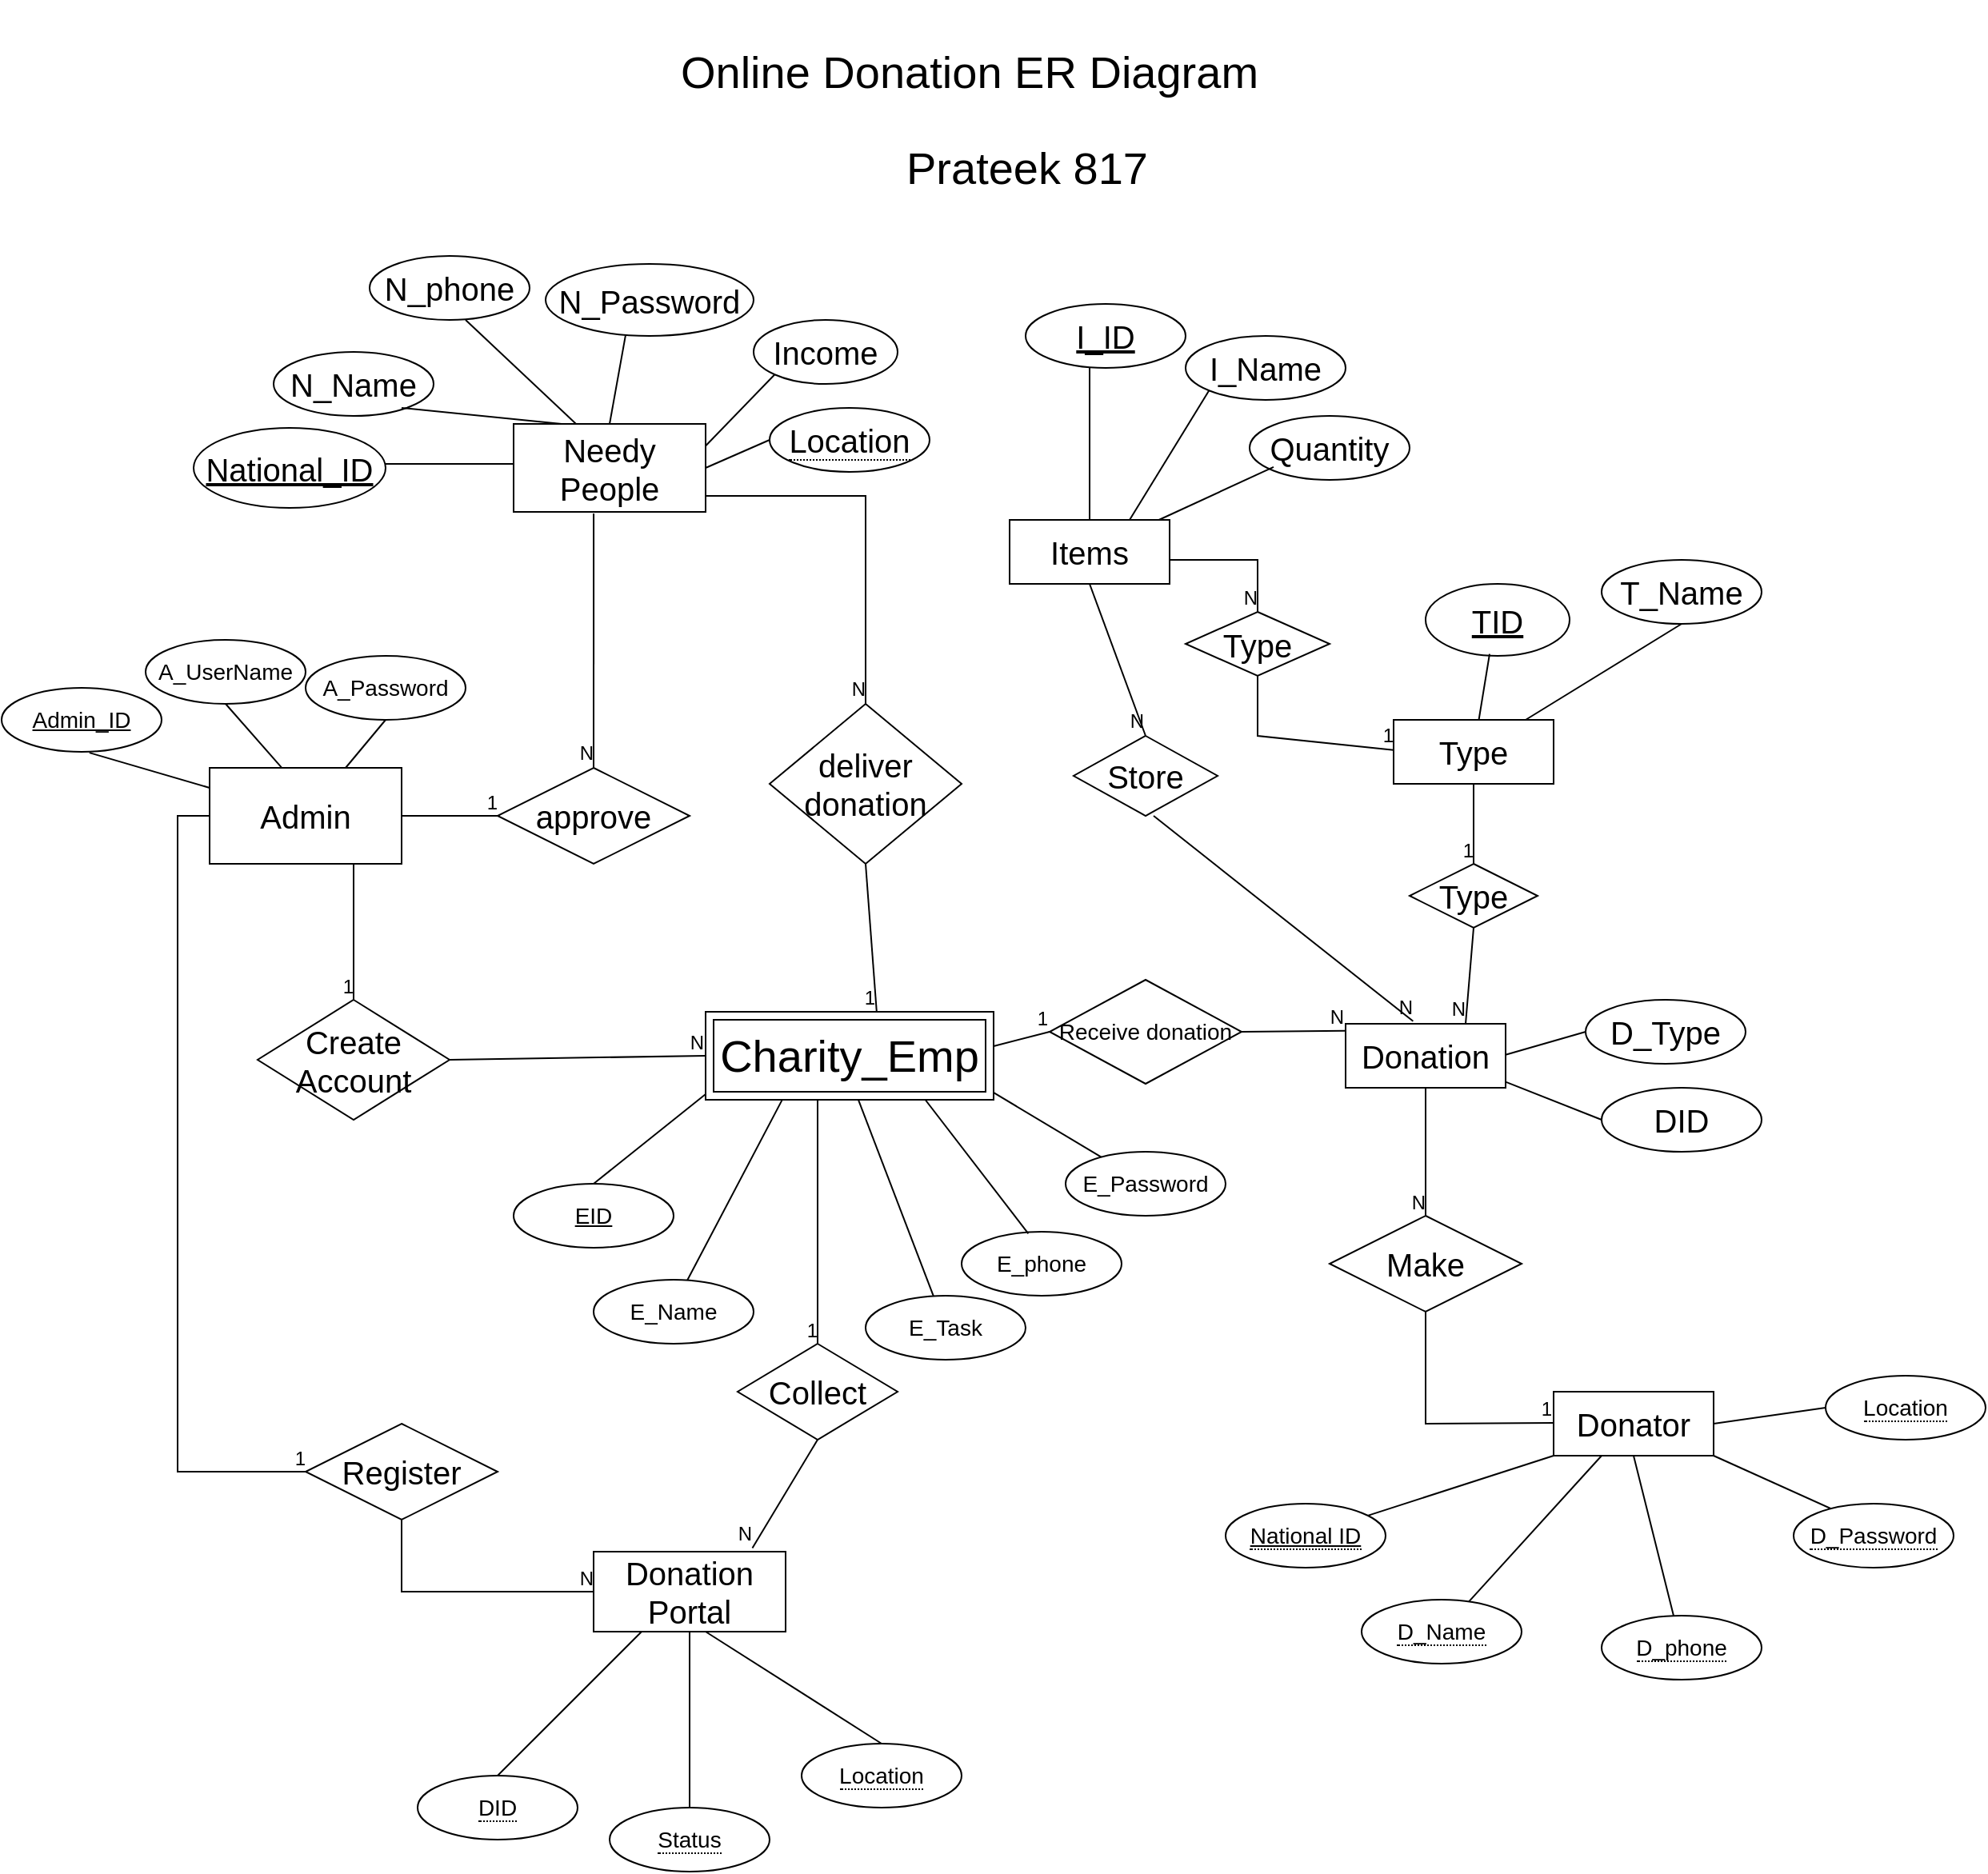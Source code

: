 <mxfile version="14.4.2" type="github">
  <diagram id="R2lEEEUBdFMjLlhIrx00" name="Page-1">
    <mxGraphModel dx="2604" dy="1660" grid="1" gridSize="10" guides="1" tooltips="1" connect="1" arrows="1" fold="1" page="0" pageScale="1" pageWidth="850" pageHeight="1100" math="0" shadow="0" extFonts="Permanent Marker^https://fonts.googleapis.com/css?family=Permanent+Marker">
      <root>
        <mxCell id="0" />
        <mxCell id="1" parent="0" />
        <mxCell id="oWGPLextWkkVd9E027HA-19" value="Donation" style="whiteSpace=wrap;html=1;align=center;fontSize=20;" vertex="1" parent="1">
          <mxGeometry x="610" y="390" width="100" height="40" as="geometry" />
        </mxCell>
        <mxCell id="oWGPLextWkkVd9E027HA-21" value="Donation Portal" style="whiteSpace=wrap;html=1;align=center;fontSize=20;" vertex="1" parent="1">
          <mxGeometry x="140" y="720" width="120" height="50" as="geometry" />
        </mxCell>
        <mxCell id="oWGPLextWkkVd9E027HA-22" value="Admin" style="whiteSpace=wrap;html=1;align=center;fontSize=20;" vertex="1" parent="1">
          <mxGeometry x="-100" y="230" width="120" height="60" as="geometry" />
        </mxCell>
        <mxCell id="oWGPLextWkkVd9E027HA-23" value="Needy People" style="whiteSpace=wrap;html=1;align=center;fontSize=20;" vertex="1" parent="1">
          <mxGeometry x="90" y="15" width="120" height="55" as="geometry" />
        </mxCell>
        <mxCell id="oWGPLextWkkVd9E027HA-24" value="Items" style="whiteSpace=wrap;html=1;align=center;fontSize=20;" vertex="1" parent="1">
          <mxGeometry x="400" y="75" width="100" height="40" as="geometry" />
        </mxCell>
        <mxCell id="oWGPLextWkkVd9E027HA-25" value="Type" style="whiteSpace=wrap;html=1;align=center;fontSize=20;" vertex="1" parent="1">
          <mxGeometry x="640" y="200" width="100" height="40" as="geometry" />
        </mxCell>
        <mxCell id="oWGPLextWkkVd9E027HA-27" value="Donator" style="whiteSpace=wrap;html=1;align=center;fontSize=20;" vertex="1" parent="1">
          <mxGeometry x="740" y="620" width="100" height="40" as="geometry" />
        </mxCell>
        <mxCell id="oWGPLextWkkVd9E027HA-28" value="Make" style="shape=rhombus;perimeter=rhombusPerimeter;whiteSpace=wrap;html=1;align=center;fontSize=20;" vertex="1" parent="1">
          <mxGeometry x="600" y="510" width="120" height="60" as="geometry" />
        </mxCell>
        <mxCell id="oWGPLextWkkVd9E027HA-30" value="Collect" style="shape=rhombus;perimeter=rhombusPerimeter;whiteSpace=wrap;html=1;align=center;fontSize=20;" vertex="1" parent="1">
          <mxGeometry x="230" y="590" width="100" height="60" as="geometry" />
        </mxCell>
        <mxCell id="oWGPLextWkkVd9E027HA-31" value="Register" style="shape=rhombus;perimeter=rhombusPerimeter;whiteSpace=wrap;html=1;align=center;fontSize=20;" vertex="1" parent="1">
          <mxGeometry x="-40" y="640" width="120" height="60" as="geometry" />
        </mxCell>
        <mxCell id="oWGPLextWkkVd9E027HA-32" value="Create Account" style="shape=rhombus;perimeter=rhombusPerimeter;whiteSpace=wrap;html=1;align=center;fontSize=20;" vertex="1" parent="1">
          <mxGeometry x="-70" y="375" width="120" height="75" as="geometry" />
        </mxCell>
        <mxCell id="oWGPLextWkkVd9E027HA-33" value="Receive donation" style="shape=rhombus;perimeter=rhombusPerimeter;whiteSpace=wrap;html=1;align=center;fontSize=14;" vertex="1" parent="1">
          <mxGeometry x="425" y="362.5" width="120" height="65" as="geometry" />
        </mxCell>
        <mxCell id="oWGPLextWkkVd9E027HA-38" value="" style="endArrow=none;html=1;rounded=0;fontSize=20;exitX=0.5;exitY=1;exitDx=0;exitDy=0;" edge="1" parent="1" source="oWGPLextWkkVd9E027HA-28">
          <mxGeometry relative="1" as="geometry">
            <mxPoint x="580" y="639.5" as="sourcePoint" />
            <mxPoint x="740" y="639.5" as="targetPoint" />
            <Array as="points">
              <mxPoint x="660" y="640" />
            </Array>
          </mxGeometry>
        </mxCell>
        <mxCell id="oWGPLextWkkVd9E027HA-39" value="1" style="resizable=0;html=1;align=right;verticalAlign=bottom;" connectable="0" vertex="1" parent="oWGPLextWkkVd9E027HA-38">
          <mxGeometry x="1" relative="1" as="geometry" />
        </mxCell>
        <mxCell id="oWGPLextWkkVd9E027HA-40" value="" style="endArrow=none;html=1;rounded=0;fontSize=20;entryX=0.5;entryY=0;entryDx=0;entryDy=0;exitX=0.5;exitY=1;exitDx=0;exitDy=0;" edge="1" parent="1" source="oWGPLextWkkVd9E027HA-19" target="oWGPLextWkkVd9E027HA-28">
          <mxGeometry relative="1" as="geometry">
            <mxPoint x="660" y="440" as="sourcePoint" />
            <mxPoint x="730" y="470" as="targetPoint" />
          </mxGeometry>
        </mxCell>
        <mxCell id="oWGPLextWkkVd9E027HA-41" value="N" style="resizable=0;html=1;align=right;verticalAlign=bottom;" connectable="0" vertex="1" parent="oWGPLextWkkVd9E027HA-40">
          <mxGeometry x="1" relative="1" as="geometry" />
        </mxCell>
        <mxCell id="oWGPLextWkkVd9E027HA-42" value="Type" style="shape=rhombus;perimeter=rhombusPerimeter;whiteSpace=wrap;html=1;align=center;fontSize=20;" vertex="1" parent="1">
          <mxGeometry x="650" y="290" width="80" height="40" as="geometry" />
        </mxCell>
        <mxCell id="oWGPLextWkkVd9E027HA-43" value="D_Type" style="ellipse;whiteSpace=wrap;html=1;align=center;fontSize=20;" vertex="1" parent="1">
          <mxGeometry x="760" y="375" width="100" height="40" as="geometry" />
        </mxCell>
        <mxCell id="oWGPLextWkkVd9E027HA-44" value="DID" style="ellipse;whiteSpace=wrap;html=1;align=center;fontSize=20;" vertex="1" parent="1">
          <mxGeometry x="770" y="430" width="100" height="40" as="geometry" />
        </mxCell>
        <mxCell id="oWGPLextWkkVd9E027HA-46" value="TID" style="ellipse;whiteSpace=wrap;html=1;align=center;fontStyle=4;fontSize=20;" vertex="1" parent="1">
          <mxGeometry x="660" y="115" width="90" height="45" as="geometry" />
        </mxCell>
        <mxCell id="oWGPLextWkkVd9E027HA-47" value="T_Name" style="ellipse;whiteSpace=wrap;html=1;align=center;fontStyle=0;fontSize=20;" vertex="1" parent="1">
          <mxGeometry x="770" y="100" width="100" height="40" as="geometry" />
        </mxCell>
        <mxCell id="oWGPLextWkkVd9E027HA-48" value="Type" style="shape=rhombus;perimeter=rhombusPerimeter;whiteSpace=wrap;html=1;align=center;fontSize=20;" vertex="1" parent="1">
          <mxGeometry x="510" y="132.5" width="90" height="40" as="geometry" />
        </mxCell>
        <mxCell id="oWGPLextWkkVd9E027HA-49" value="Store" style="shape=rhombus;perimeter=rhombusPerimeter;whiteSpace=wrap;html=1;align=center;fontSize=20;" vertex="1" parent="1">
          <mxGeometry x="440" y="210" width="90" height="50" as="geometry" />
        </mxCell>
        <mxCell id="oWGPLextWkkVd9E027HA-50" value="N_phone" style="ellipse;whiteSpace=wrap;html=1;align=center;fontSize=20;" vertex="1" parent="1">
          <mxGeometry y="-90" width="100" height="40" as="geometry" />
        </mxCell>
        <mxCell id="oWGPLextWkkVd9E027HA-51" value="N_Password" style="ellipse;whiteSpace=wrap;html=1;align=center;fontSize=20;" vertex="1" parent="1">
          <mxGeometry x="110" y="-85" width="130" height="45" as="geometry" />
        </mxCell>
        <mxCell id="oWGPLextWkkVd9E027HA-52" value="N_Name" style="ellipse;whiteSpace=wrap;html=1;align=center;fontSize=20;" vertex="1" parent="1">
          <mxGeometry x="-60" y="-30" width="100" height="40" as="geometry" />
        </mxCell>
        <mxCell id="oWGPLextWkkVd9E027HA-53" value="National_ID" style="ellipse;whiteSpace=wrap;html=1;align=center;fontStyle=4;fontSize=20;" vertex="1" parent="1">
          <mxGeometry x="-110" y="17.5" width="120" height="50" as="geometry" />
        </mxCell>
        <mxCell id="oWGPLextWkkVd9E027HA-54" value="&lt;span style=&quot;border-bottom: 1px dotted&quot;&gt;Location&lt;/span&gt;" style="ellipse;whiteSpace=wrap;html=1;align=center;strokeColor=#000000;fontSize=20;" vertex="1" parent="1">
          <mxGeometry x="250" y="5" width="100" height="40" as="geometry" />
        </mxCell>
        <mxCell id="oWGPLextWkkVd9E027HA-55" value="&lt;span&gt;I_ID&lt;/span&gt;" style="ellipse;whiteSpace=wrap;html=1;align=center;strokeColor=#000000;fontSize=20;fontStyle=4" vertex="1" parent="1">
          <mxGeometry x="410" y="-60" width="100" height="40" as="geometry" />
        </mxCell>
        <mxCell id="oWGPLextWkkVd9E027HA-56" value="I_Name" style="ellipse;whiteSpace=wrap;html=1;align=center;strokeColor=#000000;fontSize=20;" vertex="1" parent="1">
          <mxGeometry x="510" y="-40" width="100" height="40" as="geometry" />
        </mxCell>
        <mxCell id="oWGPLextWkkVd9E027HA-58" value="Quantity" style="ellipse;whiteSpace=wrap;html=1;align=center;strokeColor=#000000;fontSize=20;" vertex="1" parent="1">
          <mxGeometry x="550" y="10" width="100" height="40" as="geometry" />
        </mxCell>
        <mxCell id="oWGPLextWkkVd9E027HA-59" value="Income" style="ellipse;whiteSpace=wrap;html=1;align=center;strokeColor=#000000;fontSize=20;" vertex="1" parent="1">
          <mxGeometry x="240" y="-50" width="90" height="40" as="geometry" />
        </mxCell>
        <mxCell id="oWGPLextWkkVd9E027HA-60" value="approve" style="shape=rhombus;perimeter=rhombusPerimeter;whiteSpace=wrap;html=1;align=center;strokeColor=#000000;fontSize=20;" vertex="1" parent="1">
          <mxGeometry x="80" y="230" width="120" height="60" as="geometry" />
        </mxCell>
        <mxCell id="oWGPLextWkkVd9E027HA-61" value="deliver donation" style="shape=rhombus;perimeter=rhombusPerimeter;whiteSpace=wrap;html=1;align=center;strokeColor=#000000;fontSize=20;" vertex="1" parent="1">
          <mxGeometry x="250" y="190" width="120" height="100" as="geometry" />
        </mxCell>
        <mxCell id="oWGPLextWkkVd9E027HA-62" value="E_Name" style="ellipse;whiteSpace=wrap;html=1;align=center;strokeColor=#000000;fontSize=14;" vertex="1" parent="1">
          <mxGeometry x="140" y="550" width="100" height="40" as="geometry" />
        </mxCell>
        <mxCell id="oWGPLextWkkVd9E027HA-63" value="E_Password" style="ellipse;whiteSpace=wrap;html=1;align=center;strokeColor=#000000;fontSize=14;" vertex="1" parent="1">
          <mxGeometry x="435" y="470" width="100" height="40" as="geometry" />
        </mxCell>
        <mxCell id="oWGPLextWkkVd9E027HA-64" value="E_Task" style="ellipse;whiteSpace=wrap;html=1;align=center;strokeColor=#000000;fontSize=14;" vertex="1" parent="1">
          <mxGeometry x="310" y="560" width="100" height="40" as="geometry" />
        </mxCell>
        <mxCell id="oWGPLextWkkVd9E027HA-65" value="E_phone" style="ellipse;whiteSpace=wrap;html=1;align=center;strokeColor=#000000;fontSize=14;" vertex="1" parent="1">
          <mxGeometry x="370" y="520" width="100" height="40" as="geometry" />
        </mxCell>
        <mxCell id="oWGPLextWkkVd9E027HA-66" value="EID" style="ellipse;whiteSpace=wrap;html=1;align=center;strokeColor=#000000;fontSize=14;fontStyle=4" vertex="1" parent="1">
          <mxGeometry x="90" y="490" width="100" height="40" as="geometry" />
        </mxCell>
        <mxCell id="oWGPLextWkkVd9E027HA-67" value="" style="endArrow=none;html=1;rounded=0;fontSize=14;entryX=0;entryY=0.5;entryDx=0;entryDy=0;exitX=0;exitY=0.5;exitDx=0;exitDy=0;" edge="1" parent="1" source="oWGPLextWkkVd9E027HA-22" target="oWGPLextWkkVd9E027HA-31">
          <mxGeometry relative="1" as="geometry">
            <mxPoint x="260" y="510" as="sourcePoint" />
            <mxPoint x="420" y="510" as="targetPoint" />
            <Array as="points">
              <mxPoint x="-120" y="260" />
              <mxPoint x="-120" y="670" />
            </Array>
          </mxGeometry>
        </mxCell>
        <mxCell id="oWGPLextWkkVd9E027HA-68" value="1" style="resizable=0;html=1;align=right;verticalAlign=bottom;" connectable="0" vertex="1" parent="oWGPLextWkkVd9E027HA-67">
          <mxGeometry x="1" relative="1" as="geometry" />
        </mxCell>
        <mxCell id="oWGPLextWkkVd9E027HA-69" value="" style="endArrow=none;html=1;rounded=0;fontSize=14;entryX=0.5;entryY=0;entryDx=0;entryDy=0;exitX=0.75;exitY=1;exitDx=0;exitDy=0;" edge="1" parent="1" source="oWGPLextWkkVd9E027HA-22" target="oWGPLextWkkVd9E027HA-32">
          <mxGeometry relative="1" as="geometry">
            <mxPoint x="-70" y="310" as="sourcePoint" />
            <mxPoint x="90" y="310" as="targetPoint" />
            <Array as="points">
              <mxPoint x="-10" y="330" />
            </Array>
          </mxGeometry>
        </mxCell>
        <mxCell id="oWGPLextWkkVd9E027HA-70" value="1" style="resizable=0;html=1;align=right;verticalAlign=bottom;" connectable="0" vertex="1" parent="oWGPLextWkkVd9E027HA-69">
          <mxGeometry x="1" relative="1" as="geometry" />
        </mxCell>
        <mxCell id="oWGPLextWkkVd9E027HA-71" value="" style="endArrow=none;html=1;rounded=0;fontSize=14;" edge="1" parent="1">
          <mxGeometry relative="1" as="geometry">
            <mxPoint x="20" y="260" as="sourcePoint" />
            <mxPoint x="80" y="260" as="targetPoint" />
          </mxGeometry>
        </mxCell>
        <mxCell id="oWGPLextWkkVd9E027HA-72" value="1" style="resizable=0;html=1;align=right;verticalAlign=bottom;" connectable="0" vertex="1" parent="oWGPLextWkkVd9E027HA-71">
          <mxGeometry x="1" relative="1" as="geometry" />
        </mxCell>
        <mxCell id="oWGPLextWkkVd9E027HA-73" value="" style="endArrow=none;html=1;rounded=0;fontSize=14;entryX=0.5;entryY=0;entryDx=0;entryDy=0;exitX=0.417;exitY=1.018;exitDx=0;exitDy=0;exitPerimeter=0;" edge="1" parent="1" source="oWGPLextWkkVd9E027HA-23" target="oWGPLextWkkVd9E027HA-60">
          <mxGeometry relative="1" as="geometry">
            <mxPoint x="150" y="129" as="sourcePoint" />
            <mxPoint x="310" y="129" as="targetPoint" />
          </mxGeometry>
        </mxCell>
        <mxCell id="oWGPLextWkkVd9E027HA-74" value="N" style="resizable=0;html=1;align=right;verticalAlign=bottom;" connectable="0" vertex="1" parent="oWGPLextWkkVd9E027HA-73">
          <mxGeometry x="1" relative="1" as="geometry" />
        </mxCell>
        <mxCell id="oWGPLextWkkVd9E027HA-75" value="Admin_ID" style="ellipse;whiteSpace=wrap;html=1;align=center;strokeColor=#000000;fontSize=14;fontStyle=4" vertex="1" parent="1">
          <mxGeometry x="-230" y="180" width="100" height="40" as="geometry" />
        </mxCell>
        <mxCell id="oWGPLextWkkVd9E027HA-76" value="A_UserName" style="ellipse;whiteSpace=wrap;html=1;align=center;strokeColor=#000000;fontSize=14;" vertex="1" parent="1">
          <mxGeometry x="-140" y="150" width="100" height="40" as="geometry" />
        </mxCell>
        <mxCell id="oWGPLextWkkVd9E027HA-77" value="A_Password" style="ellipse;whiteSpace=wrap;html=1;align=center;strokeColor=#000000;fontSize=14;" vertex="1" parent="1">
          <mxGeometry x="-40" y="160" width="100" height="40" as="geometry" />
        </mxCell>
        <mxCell id="oWGPLextWkkVd9E027HA-81" value="" style="endArrow=none;html=1;rounded=0;fontSize=14;exitX=0.549;exitY=1.014;exitDx=0;exitDy=0;exitPerimeter=0;" edge="1" parent="1" source="oWGPLextWkkVd9E027HA-75" target="oWGPLextWkkVd9E027HA-22">
          <mxGeometry relative="1" as="geometry">
            <mxPoint x="-190" y="219.43" as="sourcePoint" />
            <mxPoint x="-30" y="219.43" as="targetPoint" />
          </mxGeometry>
        </mxCell>
        <mxCell id="oWGPLextWkkVd9E027HA-82" value="" style="endArrow=none;html=1;rounded=0;fontSize=14;entryX=0.374;entryY=-0.005;entryDx=0;entryDy=0;entryPerimeter=0;" edge="1" parent="1" target="oWGPLextWkkVd9E027HA-22">
          <mxGeometry relative="1" as="geometry">
            <mxPoint x="-90" y="190" as="sourcePoint" />
            <mxPoint x="70" y="190" as="targetPoint" />
          </mxGeometry>
        </mxCell>
        <mxCell id="oWGPLextWkkVd9E027HA-83" value="" style="endArrow=none;html=1;rounded=0;fontSize=14;" edge="1" parent="1" target="oWGPLextWkkVd9E027HA-22">
          <mxGeometry relative="1" as="geometry">
            <mxPoint x="10" y="200" as="sourcePoint" />
            <mxPoint x="170" y="200" as="targetPoint" />
          </mxGeometry>
        </mxCell>
        <mxCell id="oWGPLextWkkVd9E027HA-84" value="" style="endArrow=none;html=1;rounded=0;fontSize=14;exitX=1;exitY=0.5;exitDx=0;exitDy=0;entryX=0;entryY=0.5;entryDx=0;entryDy=0;" edge="1" parent="1" source="oWGPLextWkkVd9E027HA-32" target="oWGPLextWkkVd9E027HA-157">
          <mxGeometry relative="1" as="geometry">
            <mxPoint x="80" y="394.71" as="sourcePoint" />
            <mxPoint x="240" y="394.71" as="targetPoint" />
          </mxGeometry>
        </mxCell>
        <mxCell id="oWGPLextWkkVd9E027HA-85" value="N" style="resizable=0;html=1;align=right;verticalAlign=bottom;" connectable="0" vertex="1" parent="oWGPLextWkkVd9E027HA-84">
          <mxGeometry x="1" relative="1" as="geometry" />
        </mxCell>
        <mxCell id="oWGPLextWkkVd9E027HA-86" value="" style="endArrow=none;html=1;rounded=0;fontSize=14;" edge="1" parent="1">
          <mxGeometry relative="1" as="geometry">
            <mxPoint x="10" y="40" as="sourcePoint" />
            <mxPoint x="90" y="40" as="targetPoint" />
            <Array as="points">
              <mxPoint x="70" y="40" />
            </Array>
          </mxGeometry>
        </mxCell>
        <mxCell id="oWGPLextWkkVd9E027HA-87" value="" style="endArrow=none;html=1;rounded=0;fontSize=14;entryX=0.25;entryY=0;entryDx=0;entryDy=0;" edge="1" parent="1" target="oWGPLextWkkVd9E027HA-23">
          <mxGeometry relative="1" as="geometry">
            <mxPoint x="20" y="5" as="sourcePoint" />
            <mxPoint x="180" y="5" as="targetPoint" />
          </mxGeometry>
        </mxCell>
        <mxCell id="oWGPLextWkkVd9E027HA-88" value="" style="endArrow=none;html=1;rounded=0;fontSize=14;entryX=0.324;entryY=-0.003;entryDx=0;entryDy=0;entryPerimeter=0;" edge="1" parent="1" target="oWGPLextWkkVd9E027HA-23">
          <mxGeometry relative="1" as="geometry">
            <mxPoint x="60" y="-50" as="sourcePoint" />
            <mxPoint x="130" y="10" as="targetPoint" />
          </mxGeometry>
        </mxCell>
        <mxCell id="oWGPLextWkkVd9E027HA-89" value="" style="endArrow=none;html=1;rounded=0;fontSize=14;entryX=0.5;entryY=0;entryDx=0;entryDy=0;" edge="1" parent="1" target="oWGPLextWkkVd9E027HA-23">
          <mxGeometry relative="1" as="geometry">
            <mxPoint x="160" y="-40.57" as="sourcePoint" />
            <mxPoint x="320" y="-40.57" as="targetPoint" />
          </mxGeometry>
        </mxCell>
        <mxCell id="oWGPLextWkkVd9E027HA-90" value="" style="endArrow=none;html=1;rounded=0;fontSize=14;exitX=1;exitY=0.25;exitDx=0;exitDy=0;entryX=0;entryY=1;entryDx=0;entryDy=0;" edge="1" parent="1" source="oWGPLextWkkVd9E027HA-23" target="oWGPLextWkkVd9E027HA-59">
          <mxGeometry relative="1" as="geometry">
            <mxPoint x="100" y="5" as="sourcePoint" />
            <mxPoint x="260" y="5" as="targetPoint" />
          </mxGeometry>
        </mxCell>
        <mxCell id="oWGPLextWkkVd9E027HA-91" value="" style="endArrow=none;html=1;rounded=0;fontSize=14;exitX=1;exitY=0.5;exitDx=0;exitDy=0;" edge="1" parent="1" source="oWGPLextWkkVd9E027HA-23">
          <mxGeometry relative="1" as="geometry">
            <mxPoint x="220" y="31.25" as="sourcePoint" />
            <mxPoint x="250" y="25" as="targetPoint" />
          </mxGeometry>
        </mxCell>
        <mxCell id="oWGPLextWkkVd9E027HA-92" value="" style="endArrow=none;html=1;rounded=0;fontSize=14;entryX=0.5;entryY=0;entryDx=0;entryDy=0;exitX=1;exitY=0.818;exitDx=0;exitDy=0;exitPerimeter=0;" edge="1" parent="1" source="oWGPLextWkkVd9E027HA-23" target="oWGPLextWkkVd9E027HA-61">
          <mxGeometry relative="1" as="geometry">
            <mxPoint x="190" y="70" as="sourcePoint" />
            <mxPoint x="350" y="70" as="targetPoint" />
            <Array as="points">
              <mxPoint x="310" y="60" />
            </Array>
          </mxGeometry>
        </mxCell>
        <mxCell id="oWGPLextWkkVd9E027HA-93" value="N" style="resizable=0;html=1;align=right;verticalAlign=bottom;" connectable="0" vertex="1" parent="oWGPLextWkkVd9E027HA-92">
          <mxGeometry x="1" relative="1" as="geometry" />
        </mxCell>
        <mxCell id="oWGPLextWkkVd9E027HA-94" value="" style="endArrow=none;html=1;rounded=0;fontSize=14;exitX=0.5;exitY=1;exitDx=0;exitDy=0;entryX=0.594;entryY=0;entryDx=0;entryDy=0;entryPerimeter=0;" edge="1" parent="1" source="oWGPLextWkkVd9E027HA-61" target="oWGPLextWkkVd9E027HA-157">
          <mxGeometry relative="1" as="geometry">
            <mxPoint x="240" y="280" as="sourcePoint" />
            <mxPoint x="309.94" y="370" as="targetPoint" />
            <Array as="points" />
          </mxGeometry>
        </mxCell>
        <mxCell id="oWGPLextWkkVd9E027HA-95" value="1" style="resizable=0;html=1;align=right;verticalAlign=bottom;" connectable="0" vertex="1" parent="oWGPLextWkkVd9E027HA-94">
          <mxGeometry x="1" relative="1" as="geometry" />
        </mxCell>
        <mxCell id="oWGPLextWkkVd9E027HA-96" value="" style="endArrow=none;html=1;rounded=0;fontSize=14;" edge="1" parent="1" target="oWGPLextWkkVd9E027HA-24">
          <mxGeometry relative="1" as="geometry">
            <mxPoint x="450" y="-20" as="sourcePoint" />
            <mxPoint x="610" y="-20" as="targetPoint" />
          </mxGeometry>
        </mxCell>
        <mxCell id="oWGPLextWkkVd9E027HA-97" value="" style="endArrow=none;html=1;rounded=0;fontSize=14;entryX=0.75;entryY=0;entryDx=0;entryDy=0;exitX=0;exitY=1;exitDx=0;exitDy=0;" edge="1" parent="1" source="oWGPLextWkkVd9E027HA-56" target="oWGPLextWkkVd9E027HA-24">
          <mxGeometry relative="1" as="geometry">
            <mxPoint x="570" as="sourcePoint" />
            <mxPoint x="730" as="targetPoint" />
          </mxGeometry>
        </mxCell>
        <mxCell id="oWGPLextWkkVd9E027HA-98" value="" style="endArrow=none;html=1;rounded=0;fontSize=14;" edge="1" parent="1" source="oWGPLextWkkVd9E027HA-24">
          <mxGeometry relative="1" as="geometry">
            <mxPoint x="405" y="41.91" as="sourcePoint" />
            <mxPoint x="565" y="41.91" as="targetPoint" />
          </mxGeometry>
        </mxCell>
        <mxCell id="oWGPLextWkkVd9E027HA-99" value="" style="endArrow=none;html=1;rounded=0;fontSize=14;entryX=0.5;entryY=0;entryDx=0;entryDy=0;" edge="1" parent="1" target="oWGPLextWkkVd9E027HA-48">
          <mxGeometry relative="1" as="geometry">
            <mxPoint x="500" y="100" as="sourcePoint" />
            <mxPoint x="660" y="100" as="targetPoint" />
            <Array as="points">
              <mxPoint x="555" y="100" />
            </Array>
          </mxGeometry>
        </mxCell>
        <mxCell id="oWGPLextWkkVd9E027HA-100" value="N" style="resizable=0;html=1;align=right;verticalAlign=bottom;" connectable="0" vertex="1" parent="oWGPLextWkkVd9E027HA-99">
          <mxGeometry x="1" relative="1" as="geometry" />
        </mxCell>
        <mxCell id="oWGPLextWkkVd9E027HA-101" value="" style="endArrow=none;html=1;rounded=0;fontSize=14;exitX=0.5;exitY=1;exitDx=0;exitDy=0;" edge="1" parent="1" source="oWGPLextWkkVd9E027HA-48">
          <mxGeometry relative="1" as="geometry">
            <mxPoint x="480" y="218.82" as="sourcePoint" />
            <mxPoint x="640" y="218.82" as="targetPoint" />
            <Array as="points">
              <mxPoint x="555" y="210" />
            </Array>
          </mxGeometry>
        </mxCell>
        <mxCell id="oWGPLextWkkVd9E027HA-102" value="1" style="resizable=0;html=1;align=right;verticalAlign=bottom;" connectable="0" vertex="1" parent="oWGPLextWkkVd9E027HA-101">
          <mxGeometry x="1" relative="1" as="geometry" />
        </mxCell>
        <mxCell id="oWGPLextWkkVd9E027HA-103" value="" style="endArrow=none;html=1;rounded=0;fontSize=14;" edge="1" parent="1" target="oWGPLextWkkVd9E027HA-25">
          <mxGeometry relative="1" as="geometry">
            <mxPoint x="700" y="158.82" as="sourcePoint" />
            <mxPoint x="860" y="158.82" as="targetPoint" />
          </mxGeometry>
        </mxCell>
        <mxCell id="oWGPLextWkkVd9E027HA-104" value="" style="endArrow=none;html=1;rounded=0;fontSize=14;" edge="1" parent="1" target="oWGPLextWkkVd9E027HA-25">
          <mxGeometry relative="1" as="geometry">
            <mxPoint x="820" y="140" as="sourcePoint" />
            <mxPoint x="980" y="140" as="targetPoint" />
          </mxGeometry>
        </mxCell>
        <mxCell id="oWGPLextWkkVd9E027HA-105" value="" style="endArrow=none;html=1;rounded=0;fontSize=14;exitX=0.5;exitY=1;exitDx=0;exitDy=0;" edge="1" parent="1" source="oWGPLextWkkVd9E027HA-25" target="oWGPLextWkkVd9E027HA-42">
          <mxGeometry relative="1" as="geometry">
            <mxPoint x="670" y="240" as="sourcePoint" />
            <mxPoint x="830" y="240" as="targetPoint" />
          </mxGeometry>
        </mxCell>
        <mxCell id="oWGPLextWkkVd9E027HA-106" value="1" style="resizable=0;html=1;align=right;verticalAlign=bottom;" connectable="0" vertex="1" parent="oWGPLextWkkVd9E027HA-105">
          <mxGeometry x="1" relative="1" as="geometry" />
        </mxCell>
        <mxCell id="oWGPLextWkkVd9E027HA-109" value="" style="endArrow=none;html=1;rounded=0;fontSize=14;entryX=0.5;entryY=0;entryDx=0;entryDy=0;exitX=0.5;exitY=1;exitDx=0;exitDy=0;" edge="1" parent="1" source="oWGPLextWkkVd9E027HA-24" target="oWGPLextWkkVd9E027HA-49">
          <mxGeometry relative="1" as="geometry">
            <mxPoint x="440" y="115" as="sourcePoint" />
            <mxPoint x="600" y="115" as="targetPoint" />
          </mxGeometry>
        </mxCell>
        <mxCell id="oWGPLextWkkVd9E027HA-110" value="N" style="resizable=0;html=1;align=right;verticalAlign=bottom;" connectable="0" vertex="1" parent="oWGPLextWkkVd9E027HA-109">
          <mxGeometry x="1" relative="1" as="geometry" />
        </mxCell>
        <mxCell id="oWGPLextWkkVd9E027HA-111" value="" style="endArrow=none;html=1;rounded=0;fontSize=14;entryX=0.422;entryY=-0.04;entryDx=0;entryDy=0;entryPerimeter=0;" edge="1" parent="1" target="oWGPLextWkkVd9E027HA-19">
          <mxGeometry relative="1" as="geometry">
            <mxPoint x="490" y="260" as="sourcePoint" />
            <mxPoint x="650" y="260" as="targetPoint" />
          </mxGeometry>
        </mxCell>
        <mxCell id="oWGPLextWkkVd9E027HA-112" value="N" style="resizable=0;html=1;align=right;verticalAlign=bottom;" connectable="0" vertex="1" parent="oWGPLextWkkVd9E027HA-111">
          <mxGeometry x="1" relative="1" as="geometry" />
        </mxCell>
        <mxCell id="oWGPLextWkkVd9E027HA-113" value="" style="endArrow=none;html=1;rounded=0;fontSize=14;entryX=0;entryY=0.5;entryDx=0;entryDy=0;" edge="1" parent="1" target="oWGPLextWkkVd9E027HA-33">
          <mxGeometry relative="1" as="geometry">
            <mxPoint x="390" y="404" as="sourcePoint" />
            <mxPoint x="530" y="394.41" as="targetPoint" />
          </mxGeometry>
        </mxCell>
        <mxCell id="oWGPLextWkkVd9E027HA-114" value="1" style="resizable=0;html=1;align=right;verticalAlign=bottom;" connectable="0" vertex="1" parent="oWGPLextWkkVd9E027HA-113">
          <mxGeometry x="1" relative="1" as="geometry" />
        </mxCell>
        <mxCell id="oWGPLextWkkVd9E027HA-118" value="" style="endArrow=none;html=1;rounded=0;fontSize=14;exitX=1;exitY=0.5;exitDx=0;exitDy=0;" edge="1" parent="1" source="oWGPLextWkkVd9E027HA-33">
          <mxGeometry relative="1" as="geometry">
            <mxPoint x="540" y="394" as="sourcePoint" />
            <mxPoint x="610" y="394.41" as="targetPoint" />
          </mxGeometry>
        </mxCell>
        <mxCell id="oWGPLextWkkVd9E027HA-119" value="N" style="resizable=0;html=1;align=right;verticalAlign=bottom;" connectable="0" vertex="1" parent="oWGPLextWkkVd9E027HA-118">
          <mxGeometry x="1" relative="1" as="geometry" />
        </mxCell>
        <mxCell id="oWGPLextWkkVd9E027HA-121" value="" style="endArrow=none;html=1;rounded=0;fontSize=14;entryX=0;entryY=0.5;entryDx=0;entryDy=0;" edge="1" parent="1" target="oWGPLextWkkVd9E027HA-43">
          <mxGeometry relative="1" as="geometry">
            <mxPoint x="710" y="409.41" as="sourcePoint" />
            <mxPoint x="870" y="409.41" as="targetPoint" />
          </mxGeometry>
        </mxCell>
        <mxCell id="oWGPLextWkkVd9E027HA-122" value="" style="endArrow=none;html=1;rounded=0;fontSize=14;entryX=0;entryY=0.5;entryDx=0;entryDy=0;" edge="1" parent="1" target="oWGPLextWkkVd9E027HA-44">
          <mxGeometry relative="1" as="geometry">
            <mxPoint x="710" y="426.32" as="sourcePoint" />
            <mxPoint x="870" y="426.32" as="targetPoint" />
          </mxGeometry>
        </mxCell>
        <mxCell id="oWGPLextWkkVd9E027HA-123" value="" style="endArrow=none;html=1;rounded=0;fontSize=14;entryX=0.75;entryY=0;entryDx=0;entryDy=0;" edge="1" parent="1" target="oWGPLextWkkVd9E027HA-19">
          <mxGeometry relative="1" as="geometry">
            <mxPoint x="690" y="330" as="sourcePoint" />
            <mxPoint x="850" y="330" as="targetPoint" />
          </mxGeometry>
        </mxCell>
        <mxCell id="oWGPLextWkkVd9E027HA-124" value="N" style="resizable=0;html=1;align=right;verticalAlign=bottom;" connectable="0" vertex="1" parent="oWGPLextWkkVd9E027HA-123">
          <mxGeometry x="1" relative="1" as="geometry" />
        </mxCell>
        <mxCell id="oWGPLextWkkVd9E027HA-125" value="&lt;span style=&quot;border-bottom: 1px dotted&quot;&gt;Location&lt;/span&gt;" style="ellipse;whiteSpace=wrap;html=1;align=center;strokeColor=#000000;fontSize=14;" vertex="1" parent="1">
          <mxGeometry x="910" y="610" width="100" height="40" as="geometry" />
        </mxCell>
        <mxCell id="oWGPLextWkkVd9E027HA-126" value="&lt;span style=&quot;border-bottom: 1px dotted&quot;&gt;D_Password&lt;/span&gt;" style="ellipse;whiteSpace=wrap;html=1;align=center;strokeColor=#000000;fontSize=14;" vertex="1" parent="1">
          <mxGeometry x="890" y="690" width="100" height="40" as="geometry" />
        </mxCell>
        <mxCell id="oWGPLextWkkVd9E027HA-127" value="&lt;span style=&quot;border-bottom: 1px dotted&quot;&gt;D_phone&lt;/span&gt;" style="ellipse;whiteSpace=wrap;html=1;align=center;strokeColor=#000000;fontSize=14;fontStyle=0;" vertex="1" parent="1">
          <mxGeometry x="770" y="760" width="100" height="40" as="geometry" />
        </mxCell>
        <mxCell id="oWGPLextWkkVd9E027HA-128" value="&lt;span style=&quot;border-bottom: 1px dotted&quot;&gt;D_Name&lt;/span&gt;" style="ellipse;whiteSpace=wrap;html=1;align=center;strokeColor=#000000;fontSize=14;" vertex="1" parent="1">
          <mxGeometry x="620" y="750" width="100" height="40" as="geometry" />
        </mxCell>
        <mxCell id="oWGPLextWkkVd9E027HA-129" value="" style="endArrow=none;html=1;rounded=0;fontSize=14;entryX=0;entryY=0.5;entryDx=0;entryDy=0;" edge="1" parent="1" target="oWGPLextWkkVd9E027HA-125">
          <mxGeometry relative="1" as="geometry">
            <mxPoint x="840" y="640" as="sourcePoint" />
            <mxPoint x="920" y="640" as="targetPoint" />
          </mxGeometry>
        </mxCell>
        <mxCell id="oWGPLextWkkVd9E027HA-130" value="" style="endArrow=none;html=1;rounded=0;fontSize=14;entryX=0.5;entryY=0;entryDx=0;entryDy=0;" edge="1" parent="1" target="oWGPLextWkkVd9E027HA-30">
          <mxGeometry relative="1" as="geometry">
            <mxPoint x="280" y="415" as="sourcePoint" />
            <mxPoint x="440" y="415" as="targetPoint" />
          </mxGeometry>
        </mxCell>
        <mxCell id="oWGPLextWkkVd9E027HA-131" value="1" style="resizable=0;html=1;align=right;verticalAlign=bottom;" connectable="0" vertex="1" parent="oWGPLextWkkVd9E027HA-130">
          <mxGeometry x="1" relative="1" as="geometry" />
        </mxCell>
        <mxCell id="oWGPLextWkkVd9E027HA-132" value="" style="endArrow=none;html=1;rounded=0;fontSize=14;entryX=0.827;entryY=-0.044;entryDx=0;entryDy=0;entryPerimeter=0;" edge="1" parent="1" target="oWGPLextWkkVd9E027HA-21">
          <mxGeometry relative="1" as="geometry">
            <mxPoint x="280" y="650" as="sourcePoint" />
            <mxPoint x="440" y="650" as="targetPoint" />
          </mxGeometry>
        </mxCell>
        <mxCell id="oWGPLextWkkVd9E027HA-133" value="N" style="resizable=0;html=1;align=right;verticalAlign=bottom;" connectable="0" vertex="1" parent="oWGPLextWkkVd9E027HA-132">
          <mxGeometry x="1" relative="1" as="geometry" />
        </mxCell>
        <mxCell id="oWGPLextWkkVd9E027HA-134" value="&lt;span style=&quot;border-bottom: 1px dotted&quot;&gt;DID&lt;/span&gt;" style="ellipse;whiteSpace=wrap;html=1;align=center;strokeColor=#000000;fontSize=14;" vertex="1" parent="1">
          <mxGeometry x="30" y="860" width="100" height="40" as="geometry" />
        </mxCell>
        <mxCell id="oWGPLextWkkVd9E027HA-135" value="&lt;span style=&quot;border-bottom: 1px dotted&quot;&gt;Status&lt;/span&gt;" style="ellipse;whiteSpace=wrap;html=1;align=center;strokeColor=#000000;fontSize=14;" vertex="1" parent="1">
          <mxGeometry x="150" y="880" width="100" height="40" as="geometry" />
        </mxCell>
        <mxCell id="oWGPLextWkkVd9E027HA-136" value="&lt;span style=&quot;border-bottom: 1px dotted&quot;&gt;Location&lt;/span&gt;" style="ellipse;whiteSpace=wrap;html=1;align=center;strokeColor=#000000;fontSize=14;" vertex="1" parent="1">
          <mxGeometry x="270" y="840" width="100" height="40" as="geometry" />
        </mxCell>
        <mxCell id="oWGPLextWkkVd9E027HA-137" value="" style="endArrow=none;html=1;rounded=0;fontSize=14;entryX=0;entryY=0.5;entryDx=0;entryDy=0;" edge="1" parent="1" target="oWGPLextWkkVd9E027HA-21">
          <mxGeometry relative="1" as="geometry">
            <mxPoint x="20" y="700" as="sourcePoint" />
            <mxPoint x="180" y="700" as="targetPoint" />
            <Array as="points">
              <mxPoint x="20" y="745" />
            </Array>
          </mxGeometry>
        </mxCell>
        <mxCell id="oWGPLextWkkVd9E027HA-138" value="N" style="resizable=0;html=1;align=right;verticalAlign=bottom;" connectable="0" vertex="1" parent="oWGPLextWkkVd9E027HA-137">
          <mxGeometry x="1" relative="1" as="geometry" />
        </mxCell>
        <mxCell id="oWGPLextWkkVd9E027HA-139" value="" style="endArrow=none;html=1;rounded=0;fontSize=14;" edge="1" parent="1" target="oWGPLextWkkVd9E027HA-128">
          <mxGeometry relative="1" as="geometry">
            <mxPoint x="770" y="660" as="sourcePoint" />
            <mxPoint x="930" y="660" as="targetPoint" />
          </mxGeometry>
        </mxCell>
        <mxCell id="oWGPLextWkkVd9E027HA-140" value="" style="endArrow=none;html=1;rounded=0;fontSize=14;" edge="1" parent="1" target="oWGPLextWkkVd9E027HA-127">
          <mxGeometry relative="1" as="geometry">
            <mxPoint x="790" y="660" as="sourcePoint" />
            <mxPoint x="950" y="660" as="targetPoint" />
          </mxGeometry>
        </mxCell>
        <mxCell id="oWGPLextWkkVd9E027HA-141" value="" style="endArrow=none;html=1;rounded=0;fontSize=14;entryX=0.234;entryY=0.078;entryDx=0;entryDy=0;entryPerimeter=0;" edge="1" parent="1" target="oWGPLextWkkVd9E027HA-126">
          <mxGeometry relative="1" as="geometry">
            <mxPoint x="840" y="660" as="sourcePoint" />
            <mxPoint x="1000" y="660" as="targetPoint" />
          </mxGeometry>
        </mxCell>
        <mxCell id="oWGPLextWkkVd9E027HA-142" value="&lt;span style=&quot;border-bottom: 1px dotted&quot;&gt;National ID&lt;/span&gt;" style="ellipse;whiteSpace=wrap;html=1;align=center;strokeColor=#000000;fontSize=14;fontStyle=4" vertex="1" parent="1">
          <mxGeometry x="535" y="690" width="100" height="40" as="geometry" />
        </mxCell>
        <mxCell id="oWGPLextWkkVd9E027HA-143" value="" style="endArrow=none;html=1;rounded=0;fontSize=14;" edge="1" parent="1" source="oWGPLextWkkVd9E027HA-142">
          <mxGeometry relative="1" as="geometry">
            <mxPoint x="580" y="660" as="sourcePoint" />
            <mxPoint x="740" y="660" as="targetPoint" />
          </mxGeometry>
        </mxCell>
        <mxCell id="oWGPLextWkkVd9E027HA-145" value="" style="endArrow=none;html=1;rounded=0;fontSize=14;entryX=0.5;entryY=0;entryDx=0;entryDy=0;" edge="1" parent="1" target="oWGPLextWkkVd9E027HA-134">
          <mxGeometry relative="1" as="geometry">
            <mxPoint x="170" y="770" as="sourcePoint" />
            <mxPoint x="330" y="770" as="targetPoint" />
          </mxGeometry>
        </mxCell>
        <mxCell id="oWGPLextWkkVd9E027HA-146" value="" style="endArrow=none;html=1;rounded=0;fontSize=14;entryX=0.5;entryY=0;entryDx=0;entryDy=0;exitX=0.5;exitY=1;exitDx=0;exitDy=0;" edge="1" parent="1" source="oWGPLextWkkVd9E027HA-21" target="oWGPLextWkkVd9E027HA-135">
          <mxGeometry relative="1" as="geometry">
            <mxPoint x="175" y="770" as="sourcePoint" />
            <mxPoint x="335" y="770" as="targetPoint" />
          </mxGeometry>
        </mxCell>
        <mxCell id="oWGPLextWkkVd9E027HA-147" value="" style="endArrow=none;html=1;rounded=0;fontSize=14;entryX=0.5;entryY=0;entryDx=0;entryDy=0;" edge="1" parent="1" target="oWGPLextWkkVd9E027HA-136">
          <mxGeometry relative="1" as="geometry">
            <mxPoint x="210" y="770" as="sourcePoint" />
            <mxPoint x="370" y="770" as="targetPoint" />
          </mxGeometry>
        </mxCell>
        <mxCell id="oWGPLextWkkVd9E027HA-148" value="" style="endArrow=none;html=1;rounded=0;fontSize=14;entryX=0;entryY=0.889;entryDx=0;entryDy=0;entryPerimeter=0;exitX=0.5;exitY=0;exitDx=0;exitDy=0;" edge="1" parent="1" source="oWGPLextWkkVd9E027HA-66">
          <mxGeometry relative="1" as="geometry">
            <mxPoint x="130" y="490" as="sourcePoint" />
            <mxPoint x="240" y="410.005" as="targetPoint" />
          </mxGeometry>
        </mxCell>
        <mxCell id="oWGPLextWkkVd9E027HA-149" value="" style="endArrow=none;html=1;rounded=0;fontSize=14;exitX=0.586;exitY=0.007;exitDx=0;exitDy=0;exitPerimeter=0;" edge="1" parent="1" source="oWGPLextWkkVd9E027HA-62">
          <mxGeometry relative="1" as="geometry">
            <mxPoint x="110" y="414.43" as="sourcePoint" />
            <mxPoint x="270" y="414.43" as="targetPoint" />
          </mxGeometry>
        </mxCell>
        <mxCell id="oWGPLextWkkVd9E027HA-150" value="" style="endArrow=none;html=1;rounded=0;fontSize=14;exitX=0.442;exitY=1.035;exitDx=0;exitDy=0;exitPerimeter=0;" edge="1" parent="1" target="oWGPLextWkkVd9E027HA-64">
          <mxGeometry relative="1" as="geometry">
            <mxPoint x="297.46" y="416.575" as="sourcePoint" />
            <mxPoint x="351" y="557" as="targetPoint" />
          </mxGeometry>
        </mxCell>
        <mxCell id="oWGPLextWkkVd9E027HA-152" value="" style="endArrow=none;html=1;rounded=0;fontSize=14;entryX=0.417;entryY=0.029;entryDx=0;entryDy=0;entryPerimeter=0;" edge="1" parent="1" target="oWGPLextWkkVd9E027HA-65">
          <mxGeometry relative="1" as="geometry">
            <mxPoint x="330" y="415" as="sourcePoint" />
            <mxPoint x="490" y="415" as="targetPoint" />
          </mxGeometry>
        </mxCell>
        <mxCell id="oWGPLextWkkVd9E027HA-153" value="" style="endArrow=none;html=1;rounded=0;fontSize=14;" edge="1" parent="1" target="oWGPLextWkkVd9E027HA-63">
          <mxGeometry relative="1" as="geometry">
            <mxPoint x="360" y="415" as="sourcePoint" />
            <mxPoint x="471" y="467" as="targetPoint" />
          </mxGeometry>
        </mxCell>
        <mxCell id="oWGPLextWkkVd9E027HA-155" value="Online Donation ER Diagram" style="text;html=1;strokeColor=none;fillColor=none;align=center;verticalAlign=middle;whiteSpace=wrap;rounded=0;fontSize=28;" vertex="1" parent="1">
          <mxGeometry x="160" y="-250" width="430" height="90" as="geometry" />
        </mxCell>
        <mxCell id="oWGPLextWkkVd9E027HA-157" value="Charity_Emp" style="shape=ext;margin=3;double=1;whiteSpace=wrap;html=1;align=center;strokeColor=#000000;fontSize=28;" vertex="1" parent="1">
          <mxGeometry x="210" y="382.5" width="180" height="55" as="geometry" />
        </mxCell>
        <mxCell id="oWGPLextWkkVd9E027HA-159" value="Prateek 817" style="text;html=1;strokeColor=none;fillColor=none;align=center;verticalAlign=middle;whiteSpace=wrap;rounded=0;fontSize=28;" vertex="1" parent="1">
          <mxGeometry x="296" y="-180" width="230" height="70" as="geometry" />
        </mxCell>
      </root>
    </mxGraphModel>
  </diagram>
</mxfile>
